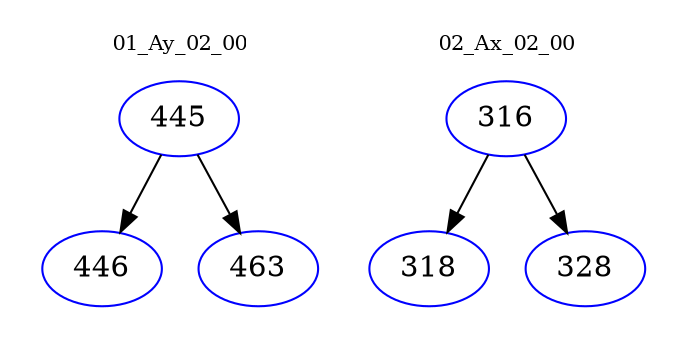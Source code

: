 digraph{
subgraph cluster_0 {
color = white
label = "01_Ay_02_00";
fontsize=10;
T0_445 [label="445", color="blue"]
T0_445 -> T0_446 [color="black"]
T0_446 [label="446", color="blue"]
T0_445 -> T0_463 [color="black"]
T0_463 [label="463", color="blue"]
}
subgraph cluster_1 {
color = white
label = "02_Ax_02_00";
fontsize=10;
T1_316 [label="316", color="blue"]
T1_316 -> T1_318 [color="black"]
T1_318 [label="318", color="blue"]
T1_316 -> T1_328 [color="black"]
T1_328 [label="328", color="blue"]
}
}
